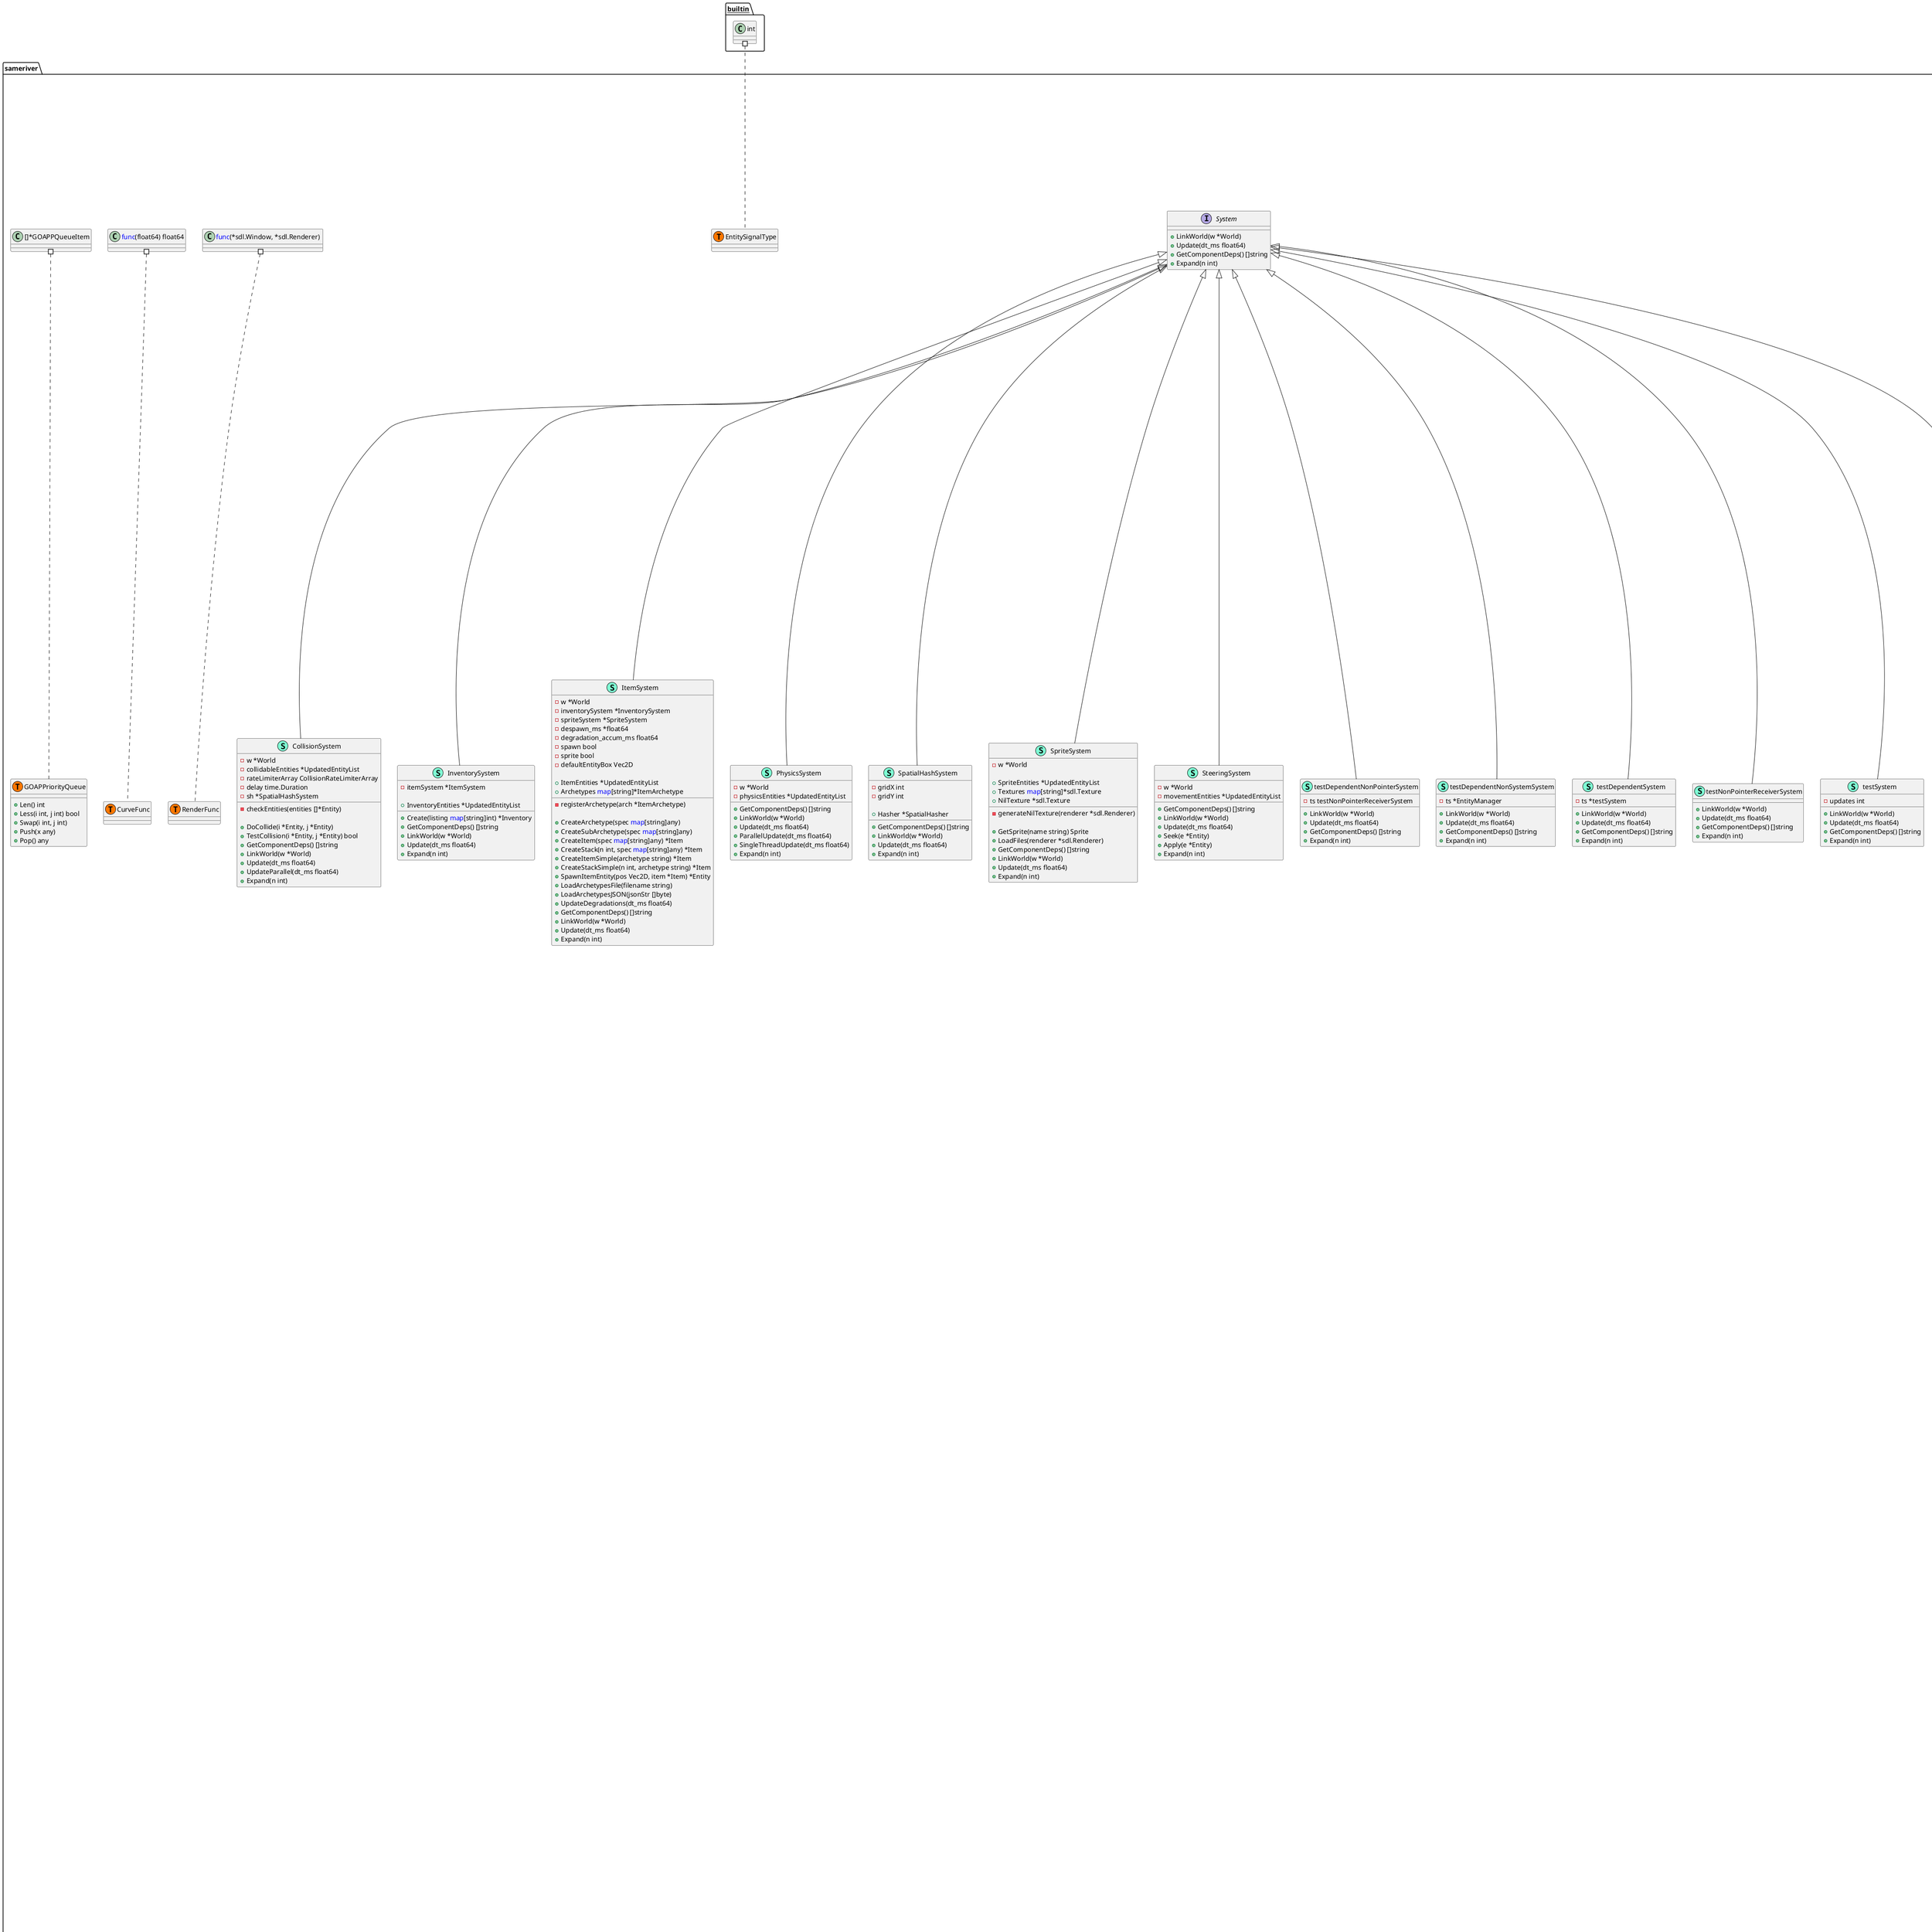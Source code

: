 @startuml
namespace sameriver {
    class AddRemoveLogicEvent << (S,Aquamarine) >> {
        - addRemove bool
        - runnerName string
        - l *LogicUnit

    }
    class AudioManager << (S,Aquamarine) >> {
        - audio <font color=blue>map</font>[string]

        + Init() 
        + Load(file string) 
        + Play(file string) 

    }
    class Blackboard << (S,Aquamarine) >> {
        + Name string
        + State <font color=blue>map</font>[string]<font color=blue>interface</font>{}
        + Events *EventBus

    }
    class CollisionData << (S,Aquamarine) >> {
        + This *Entity
        + Other *Entity

    }
    class CollisionRateLimiterArray << (S,Aquamarine) >> {
        - capacity int
        - delay time.Duration
        - backingArr []atomic.Uint32
        - arr [][]atomic.Uint32

        + GetRateLimiter(i int, j int) *atomic.Uint32
        + Do(i int, j int, f <font color=blue>func</font>() ) 
        + Reset(e *Entity) 
        + Expand(n int) 

    }
    class CollisionSystem << (S,Aquamarine) >> {
        - w *World
        - collidableEntities *UpdatedEntityList
        - rateLimiterArray CollisionRateLimiterArray
        - delay time.Duration
        - sh *SpatialHashSystem

        - checkEntities(entities []*Entity) 

        + DoCollide(i *Entity, j *Entity) 
        + TestCollision(i *Entity, j *Entity) bool
        + GetComponentDeps() []string
        + LinkWorld(w *World) 
        + Update(dt_ms float64) 
        + UpdateParallel(dt_ms float64) 
        + Expand(n int) 

    }
    class ComponentSet << (S,Aquamarine) >> {
        - names <font color=blue>map</font>[string]bool
        - vec2DMap <font color=blue>map</font>[string]Vec2D
        - boolMap <font color=blue>map</font>[string]bool
        - intMap <font color=blue>map</font>[string]int
        - float64Map <font color=blue>map</font>[string]float64
        - timeMap <font color=blue>map</font>[string]time.Time
        - timeAccumulatorMap <font color=blue>map</font>[string]TimeAccumulator
        - stringMap <font color=blue>map</font>[string]string
        - spriteMap <font color=blue>map</font>[string]Sprite
        - tagListMap <font color=blue>map</font>[string]TagList
        - intMapMap <font color=blue>map</font>[string]IntMap
        - floatMapMap <font color=blue>map</font>[string]FloatMap
        - genericMap <font color=blue>map</font>[string]any
        - customComponentsMap <font color=blue>map</font>[string]any
        - customComponentsImpl <font color=blue>map</font>[string]CustomContiguousComponent

    }
    class ComponentTable << (S,Aquamarine) >> {
        - capacity int
        - nextIx int
        - ixs <font color=blue>map</font>[string]int
        - ixsRev <font color=blue>map</font>[int]string
        - names <font color=blue>map</font>[string]bool
        - kinds <font color=blue>map</font>[string]string
        - vec2DMap <font color=blue>map</font>[string][]Vec2D
        - boolMap <font color=blue>map</font>[string][]bool
        - intMap <font color=blue>map</font>[string][]int
        - float64Map <font color=blue>map</font>[string][]float64
        - timeMap <font color=blue>map</font>[string][]time.Time
        - timeAccumulatorMap <font color=blue>map</font>[string][]TimeAccumulator
        - stringMap <font color=blue>map</font>[string][]string
        - spriteMap <font color=blue>map</font>[string][]Sprite
        - tagListMap <font color=blue>map</font>[string][]TagList
        - intMapMap <font color=blue>map</font>[string][]IntMap
        - floatMapMap <font color=blue>map</font>[string][]FloatMap
        - genericMap <font color=blue>map</font>[string][]<font color=blue>interface</font>{}
        - cccMap <font color=blue>map</font>[string]CustomContiguousComponent

        - expand(n int) 
        - nameAndIndex(name string) 
        - addComponent(kind string, name string) 
        - applyComponentSet(e *Entity, cs ComponentSet) 
        - bitArrayFromComponentSet(cs ComponentSet) bitarray.BitArray
        - guardInvalidComponentGet(e *Entity, name string) 

        + ComponentExists(name string) bool
        + AddCCC(custom CustomContiguousComponent) 
        + AssertValidComponentSet(cs ComponentSet) 
        + ApplyComponentSet(e *Entity, spec <font color=blue>map</font>[string]any) 
        + BitArrayFromNames(names []string) bitarray.BitArray
        + BitArrayFromComponentSet(spec <font color=blue>map</font>[string]any) bitarray.BitArray
        + BitArrayToString(b bitarray.BitArray) string

    }
    interface CustomContiguousComponent  {
        + Name() string
        + AllocateTable(n int) 
        + ExpandTable(n int) 
        + Get(e *Entity) <font color=blue>interface</font>{}
        + Set(e *Entity, x <font color=blue>interface</font>{}) 

    }
    class DespawnRequestData << (S,Aquamarine) >> {
        + Entity *Entity

    }
    class Entity << (S,Aquamarine) >> {
        - funcs *FuncSet
        - mind <font color=blue>map</font>[string]<font color=blue>interface</font>{}

        + ID int
        + World *World
        + Active bool
        + Despawned bool
        + ComponentBitArray bitarray.BitArray
        + Lists []*UpdatedEntityList
        + Logics <font color=blue>map</font>[string]*LogicUnit

        - makeLogicUnit(name string, F <font color=blue>func</font>(float64) ) *LogicUnit

        + GetVec2D(name string) *Vec2D
        + GetBool(name string) *bool
        + GetInt(name string) *int
        + GetFloat64(name string) *float64
        + GetTime(name string) *time.Time
        + GetTimeAccumulator(name string) *TimeAccumulator
        + GetString(name string) *string
        + GetSprite(name string) *Sprite
        + GetTagList(name string) *TagList
        + GetIntMap(name string) *IntMap
        + GetFloatMap(name string) *FloatMap
        + GetGeneric(name string) <font color=blue>interface</font>{}
        + SetGeneric(name string, val <font color=blue>interface</font>{}) 
        + GetVal(name string) <font color=blue>interface</font>{}
        + GetCustom(name string) <font color=blue>interface</font>{}
        + SetCustom(name string, x <font color=blue>interface</font>{}) 
        + LogicUnitName(name string) string
        + AddLogic(name string, F <font color=blue>func</font>(*Entity, float64) ) *LogicUnit
        + AddLogicWithSchedule(name string, F <font color=blue>func</font>(*Entity, float64) , period float64) *LogicUnit
        + RemoveLogic(name string) 
        + RemoveAllLogics() 
        + ActivateLogics() 
        + DeactivateLogics() 
        + AddFuncs(funcs <font color=blue>map</font>[string]) 
        + AddFunc(name string, f <font color=blue>func</font>(*Entity, any) any) 
        + RemoveFunc(name string) 
        + HasFunc(name string) bool
        + GetMind(name string) <font color=blue>interface</font>{}
        + SetMind(name string, val <font color=blue>interface</font>{}) 
        + String() string

    }
    class EntityFilter << (S,Aquamarine) >> {
        + Name string
        + Predicate <font color=blue>func</font>(*Entity) bool

        + Test(e *Entity) bool

    }
    class EntityIDAllocator << (S,Aquamarine) >> {
        - availableIDs []int
        - currentEntities <font color=blue>map</font>[*Entity]bool
        - active int
        - capacity int

        + IdGen *IDGenerator

        - expand(n int) 
        - allocateID() *Entity
        - deallocate(e *Entity) 

    }
    class EntityManager << (S,Aquamarine) >> {
        - w *World
        - components *ComponentTable
        - entityIDAllocator *EntityIDAllocator
        - lists <font color=blue>map</font>[string]*UpdatedEntityList
        - entitiesWithTag <font color=blue>map</font>[string]*UpdatedEntityList
        - uniqueEntities <font color=blue>map</font>[string]*Entity
        - activeEntities <font color=blue>map</font>[*Entity]bool
        - spawnSubscription *EventChannel
        - despawnSubscription *EventChannel

        - setActiveState(e *Entity, state bool) 
        - createEntitiesWithTagListIfNeeded(tag string) 
        - processDespawnChannel() 
        - getUpdatedEntityList(q EntityFilter, sorted bool) *UpdatedEntityList
        - notifyActiveState(e *Entity, active bool) 
        - checkActiveEntity(e *Entity) 
        - processSpawnChannel() 
        - doSpawn(active bool, uniqueTag string, tags []string, components ComponentSet, logics <font color=blue>map</font>[string], funcs <font color=blue>map</font>[string], mind <font color=blue>map</font>[string]any) *Entity

        + Components() *ComponentTable
        + Update(allowance_ms float64) float64
        + Activate(e *Entity) 
        + Deactivate(e *Entity) 
        + UniqueTaggedEntity(tag string) (*Entity, error)
        + UpdatedEntitiesWithTag(tag string) *UpdatedEntityList
        + EntityHasComponent(e *Entity, name string) bool
        + EntityHasTag(e *Entity, tag string) bool
        + TagEntity(e *Entity, tags ...string) 
        + TagEntities(entities []*Entity, tag string) 
        + UntagEntity(e *Entity, tag string) 
        + UntagEntities(entities []*Entity, tag string) 
        + MaxEntities() int
        + NumEntities() (int, int)
        + GetActiveEntitiesSet() <font color=blue>map</font>[*Entity]bool
        + GetCurrentEntitiesSet() <font color=blue>map</font>[*Entity]bool
        + GetCurrentEntitiesSetCopy() <font color=blue>map</font>[*Entity]bool
        + String() string
        + DumpEntities() string
        + DespawnAll() 
        + Despawn(e *Entity) 
        + QueueDespawn(e *Entity) 
        + GetUpdatedEntityList(q EntityFilter) *UpdatedEntityList
        + GetSortedUpdatedEntityList(q EntityFilter) *UpdatedEntityList
        + GetUpdatedEntityListByName(name string) *UpdatedEntityList
        + GetUpdatedEntityListByComponentNames(names []string) *UpdatedEntityList
        + Spawn(spec <font color=blue>map</font>[string]any) *Entity
        + QueueSpawn(spec <font color=blue>map</font>[string]any) 
        + ExpandEntityTables() 

    }
    interface EntityManagerInterface  {
        + Update(allowance_ms float64) float64
        + MaxEntities() int
        + Components() *ComponentTable
        + Spawn(spec <font color=blue>map</font>[string]any) *Entity
        + QueueSpawn(spec <font color=blue>map</font>[string]any) 
        + Despawn(e *Entity) 
        + QueueDespawn(e *Entity) 
        + DespawnAll() 
        + Activate(e *Entity) 
        + Deactivate(e *Entity) 
        + TagEntity(e *Entity, tags ...string) 
        + TagEntities(entities []*Entity, tag string) 
        + UntagEntity(e *Entity, tag string) 
        + UntagEntities(entities []*Entity, tag string) 
        + NumEntities() (int, int)
        + GetActiveEntitiesSet() <font color=blue>map</font>[*Entity]bool
        + GetCurrentEntitiesSet() <font color=blue>map</font>[*Entity]bool
        + GetCurrentEntitiesSetCopy() <font color=blue>map</font>[*Entity]bool
        + UniqueTaggedEntity(tag string) (*Entity, error)
        + UpdatedEntitiesWithTag(tag string) *UpdatedEntityList
        + EntityHasComponent(e *Entity, name string) bool
        + EntityHasTag(e *Entity, tag string) bool
        + GetUpdatedEntityList(q EntityFilter) *UpdatedEntityList
        + GetSortedUpdatedEntityList(q EntityFilter) *UpdatedEntityList
        + GetUpdatedEntityListByName(name string) *UpdatedEntityList
        + GetUpdatedEntityListByComponentNames(names []string) *UpdatedEntityList
        + String() string
        + DumpEntities() string

    }
    class EntitySignal << (S,Aquamarine) >> {
        + SignalType EntitySignalType
        + Entity *Entity

    }
    class Event << (S,Aquamarine) >> {
        + Type string
        + Data <font color=blue>interface</font>{}

    }
    class EventBus << (S,Aquamarine) >> {
        - subscriberList SubscriberList
        - nHanging atomic.Int32

        - notifySubscribers(e Event) 

        + Publish(t string, data <font color=blue>interface</font>{}) 
        + Subscribe(q *EventFilter) *EventChannel
        + Unsubscribe(c *EventChannel) 

    }
    class EventChannel << (S,Aquamarine) >> {
        - active *atomic.Uint32
        - filter *EventFilter

        + C <font color=blue>chan</font> Event

        + Activate() 
        + Deactivate() 
        + IsActive() bool
        + DrainChannel() 

    }
    class EventFilter << (S,Aquamarine) >> {
        - eventType string
        - predicate <font color=blue>func</font>(Event) bool

        + Test(e Event) bool

    }
    class FixedScreenMessage << (S,Aquamarine) >> {
        + Msg string
        + Lines int
        + Age int

    }
    class FloatMap << (S,Aquamarine) >> {
        - m <font color=blue>map</font>[string]float64

        + CopyOf() FloatMap

    }
    class FloatingScreenMessage << (S,Aquamarine) >> {
        + Msg string
        + Position []int
        + Duration int
        + Age int

    }
    class FuncSet << (S,Aquamarine) >> {
        - funcs <font color=blue>map</font>[string]

        + Add(name string, f <font color=blue>func</font>(any) any) 
        + Remove(name string) 
        + Has(name string) bool

    }
    class GOAPAction << (S,Aquamarine) >> {
        - parent *GOAPAction
        - insertionIx int
        - regionIx int
        - spec <font color=blue>map</font>[string]any
        - cost IntOrFunc
        - pres *GOAPTemporalGoal
        - preModalChecks <font color=blue>map</font>[string]<font color=blue>func</font>(*GOAPWorldState) int
        - effModalSetters <font color=blue>map</font>[string]<font color=blue>func</font>(*GOAPWorldState, string, int) 
        - effs <font color=blue>map</font>[string]*GOAPEff
        - ops <font color=blue>map</font>[string]string

        + Name string
        + Count int

        + DisplayName() string
        + CopyOf() *GOAPAction
        + Parametrized(n int) *GOAPAction
        + ChildOf(p *GOAPAction) *GOAPAction

    }
    class GOAPActionSet << (S,Aquamarine) >> {
        - set <font color=blue>map</font>[string]*GOAPAction

        + Add(actions ...*GOAPAction) 

    }
    class GOAPEff << (S,Aquamarine) >> {
        - val int
        - op string
        - f <font color=blue>func</font>(int, int) int

    }
    class GOAPEvaluator << (S,Aquamarine) >> {
        - modalVals <font color=blue>map</font>[string]GOAPModalVal
        - actions *GOAPActionSet
        - varActions <font color=blue>map</font>[string]

        - checkModalInto(varName string, ws *GOAPWorldState) 
        - actionAffectsVar(action *GOAPAction, varName string) 
        - applyActionBasic(action *GOAPAction, ws *GOAPWorldState, makeCopy bool) *GOAPWorldState
        - applyActionModal(action *GOAPAction, ws *GOAPWorldState) *GOAPWorldState
        - computeRemainingsOfPath(path *GOAPPath, start *GOAPWorldState, main *GOAPTemporalGoal) 
        - presFulfilled(a *GOAPAction, ws *GOAPWorldState) bool
        - validateForward(path *GOAPPath, start *GOAPWorldState, main *GOAPTemporalGoal) bool
        - actionHelpsToInsert(start *GOAPWorldState, path *GOAPPath, insertionIx int, goalToHelp *GOAPGoalRemaining, action *GOAPAction) (int, bool)

        + AddModalVals(vals ...GOAPModalVal) 
        + AddActions(actions ...*GOAPAction) 

    }
    class GOAPGoal << (S,Aquamarine) >> {
        - spec <font color=blue>map</font>[string]int
        - vars <font color=blue>map</font>[string]*NumericInterval

        - remaining(ws *GOAPWorldState) *GOAPGoalRemaining

        + Parametrized(n int) *GOAPGoal

    }
    class GOAPGoalRemaining << (S,Aquamarine) >> {
        - goal *GOAPGoal
        - goalLeft <font color=blue>map</font>[string]*NumericInterval
        - diffs <font color=blue>map</font>[string]float64
        - nUnfulfilled int

    }
    class GOAPGoalRemainingSurface << (S,Aquamarine) >> {
        - surface [][]*GOAPGoalRemaining

        - nUnfulfilledAtIx(i int) int

        + NUnfulfilled() int

    }
    class GOAPModalVal << (S,Aquamarine) >> {
        - name string
        - check <font color=blue>func</font>(*GOAPWorldState) int
        - effModalSet <font color=blue>func</font>(*GOAPWorldState, string, int) 

    }
    class GOAPPQueueItem << (S,Aquamarine) >> {
        - path *GOAPPath
        - index int

    }
    class GOAPPath << (S,Aquamarine) >> {
        - path []*GOAPAction
        - cost int
        - statesAlong []*GOAPWorldState
        - remainings *GOAPGoalRemainingSurface
        - regionOffsets [][]int

        - costOfAdd(a *GOAPAction) int
        - inserted(a *GOAPAction, insertionIx int, regionIx int) *GOAPPath

        + String() string

    }
    class GOAPPlanner << (S,Aquamarine) >> {
        - e *Entity
        - eval *GOAPEvaluator

        - traverseFulfillers(pq *GOAPPriorityQueue, start *GOAPWorldState, here *GOAPPQueueItem, goal *GOAPTemporalGoal, pathsSeen <font color=blue>map</font>[string]bool) 

        + Plan(start *GOAPWorldState, goalSpec any, maxIter int) (*GOAPPath, bool)

    }
    class GOAPPriorityQueue << (S,Aquamarine) >> {
        + Len() int
        + Less(i int, j int) bool
        + Swap(i int, j int) 
        + Push(x any) 
        + Pop() any

    }
    class GOAPTemporalGoal << (S,Aquamarine) >> {
        - temporalGoals []*GOAPGoal

        + Parametrized(n int) *GOAPTemporalGoal

    }
    class GOAPWorldState << (S,Aquamarine) >> {
        - vals <font color=blue>map</font>[string]int
        - modal <font color=blue>map</font>[string]<font color=blue>interface</font>{}

        - ecKey(e *Entity, name string) string

        + CopyOf() *GOAPWorldState
        + GetModal(e *Entity, name string) <font color=blue>interface</font>{}
        + SetModal(e *Entity, name string, val <font color=blue>interface</font>{}) 

    }
    class Game << (S,Aquamarine) >> {
        - running bool
        - loadingScene Scene
        - currentScene Scene
        - endScene <font color=blue>chan</font> bool

        + Window *sdl.Window
        + Renderer *sdl.Renderer
        + WindowSpec WindowSpec
        + Screen GameScreen

        - run() 
        - blankScreen() 
        - handleKeyboard(scene Scene) 

        + SetLoadingScene(scene Scene) 
        + RunScene(scene Scene, endScene <font color=blue>chan</font> bool) Scene
        + GoEndGame() 
        + Destroy() 

    }
    class GameInitSpec << (S,Aquamarine) >> {
        + WindowSpec WindowSpec
        + LoadingScene Scene
        + FirstScene Scene

    }
    class GameScreen << (S,Aquamarine) >> {
        + W int
        + H int

        + ScreenSpaceY(y int) int
        + ScreenSpaceRect(pos *Vec2D, box *Vec2D) *sdl.Rect
        + DrawRect(r *sdl.Renderer, pos *Vec2D, box *Vec2D) 
        + FillRect(r *sdl.Renderer, pos *Vec2D, box *Vec2D) 

    }
    class IDGenerator << (S,Aquamarine) >> {
        - universe <font color=blue>map</font>[int]bool
        - freed <font color=blue>map</font>[int]bool
        - x atomic.Uint32

        + Next() int
        + Free(ID int) 

    }
    class IntMap << (S,Aquamarine) >> {
        - m <font color=blue>map</font>[string]int

        + CopyOf() IntMap

    }
    interface IntOrFunc  {
    }
    class Inventory << (S,Aquamarine) >> {
        + Stacks []*Item

        - setCount(n int, filtered []*Item) 

        + CopyOf() *Inventory
        + ItemsForDisplay() []*Item
        + StacksForDisplay() []*Item
        + Delete(stack *Item) 
        + DebitWithPreference(stack *Item, leastOrMostDegraded int) *Item
        + Debit(stack *Item) *Item
        + DebitNWithPreference(n int, stack *Item, leastOrMostDegraded int) *Item
        + DebitN(n int, stack *Item) *Item
        + DebitAll(stack *Item) *Item
        + DebitByFilter(predicate <font color=blue>func</font>(*Item) bool) []*Item
        + DebitNByFilter(n int, predicate <font color=blue>func</font>(*Item) bool) []*Item
        + DebitAllFilter(predicate <font color=blue>func</font>(*Item) bool) []*Item
        + DebitTags(tags ...string) *Item
        + DebitNTags(n int, tags ...string) []*Item
        + DebitAllTags(tags ...string) []*Item
        + Credit(stack *Item) 
        + GetNByName(inv *Inventory, n int, name string) 
        + GetNByFilter(inv *Inventory, n int, predicate <font color=blue>func</font>(*Item) bool) 
        + GetAllByName(inv *Inventory, name string) 
        + GetAllByFilter(inv *Inventory, predicate <font color=blue>func</font>(*Item) bool) 
        + GetAll(inv *Inventory) 
        + SetCountName(n int, archetype string) 
        + SetCountTags(n int, tags ...string) 
        + CountName(name string) int
        + Count(predicate <font color=blue>func</font>(*Item) bool) int
        + CountTags(tags ...string) int
        + Filter(predicate <font color=blue>func</font>(*Item) bool) []*Item
        + FilterTags(tags ...string) []*Item
        + ContainsName(name string) bool
        + Contains(predicate <font color=blue>func</font>(*Item) bool) bool
        + FilterName(name string) []*Item
        + String() string

    }
    class InventorySystem << (S,Aquamarine) >> {
        - itemSystem *ItemSystem

        + InventoryEntities *UpdatedEntityList

        + Create(listing <font color=blue>map</font>[string]int) *Inventory
        + GetComponentDeps() []string
        + LinkWorld(w *World) 
        + Update(dt_ms float64) 
        + Expand(n int) 

    }
    class Item << (S,Aquamarine) >> {
        - sys *ItemSystem
        - inv *Inventory
        - degradationRate float64
        - propertiesForDisplayDirty bool
        - propertiesForDisplay []string

        + Archetype string
        + DisplayStr string
        + Properties <font color=blue>map</font>[string]float64
        + Tags TagList
        + Count int
        + Degradations []float64

        - propertiesAndTagsMatch(other *Item) bool
        - reevaluateDisplayStr() 

        + CopyOf() *Item
        + GetArchetype() *ItemArchetype
        + SetProperty(k string, v float64) 
        + GetProperty(k string) float64
        + DebitStack(n int, leastOrMostDegraded int) *Item
        + CreditStack(stack *Item) 
        + SetCount(n int) 
        + PropertiesForDisplay() []string
        + HasProperty(k string) bool
        + DisplayName() string
        + TagsForDisplay() []string
        + String() string

    }
    class ItemArchetype << (S,Aquamarine) >> {
        + Name string
        + DisplayName string
        + FlavourText string
        + Properties <font color=blue>map</font>[string]float64
        + Tags TagList
        + Entity <font color=blue>map</font>[string]any

        + String() string

    }
    class ItemSystem << (S,Aquamarine) >> {
        - w *World
        - inventorySystem *InventorySystem
        - spriteSystem *SpriteSystem
        - despawn_ms *float64
        - degradation_accum_ms float64
        - spawn bool
        - sprite bool
        - defaultEntityBox Vec2D

        + ItemEntities *UpdatedEntityList
        + Archetypes <font color=blue>map</font>[string]*ItemArchetype

        - registerArchetype(arch *ItemArchetype) 

        + CreateArchetype(spec <font color=blue>map</font>[string]any) 
        + CreateSubArchetype(spec <font color=blue>map</font>[string]any) 
        + CreateItem(spec <font color=blue>map</font>[string]any) *Item
        + CreateStack(n int, spec <font color=blue>map</font>[string]any) *Item
        + CreateItemSimple(archetype string) *Item
        + CreateStackSimple(n int, archetype string) *Item
        + SpawnItemEntity(pos Vec2D, item *Item) *Entity
        + LoadArchetypesFile(filename string) 
        + LoadArchetypesJSON(jsonStr []byte) 
        + UpdateDegradations(dt_ms float64) 
        + GetComponentDeps() []string
        + LinkWorld(w *World) 
        + Update(dt_ms float64) 
        + Expand(n int) 

    }
    class LayeredRenderer << (S,Aquamarine) >> {
        - layers []*RenderLayer
        - names <font color=blue>map</font>[string]*RenderLayer

        + AddLayer(l *RenderLayer) 
        + RemoveLayer(l *RenderLayer) 
        + RemoveLayerByName(name string) 
        + GetLayerByName(name string) *RenderLayer
        + Render(w *sdl.Window, r *sdl.Renderer) float64
        + NumLayers() int

    }
    class LogicUnit << (S,Aquamarine) >> {
        - name string
        - f <font color=blue>func</font>(float64) 
        - active bool
        - worldID int
        - runSchedule *TimeAccumulator
        - hotness int

        + Activate() 
        + Deactivate() 

    }
    class NumericInterval << (S,Aquamarine) >> {
        + A float64

        + Diff(x float64) float64

    }
    class PhysicsSystem << (S,Aquamarine) >> {
        - w *World
        - physicsEntities *UpdatedEntityList

        + GetComponentDeps() []string
        + LinkWorld(w *World) 
        + Update(dt_ms float64) 
        + ParallelUpdate(dt_ms float64) 
        + SingleThreadUpdate(dt_ms float64) 
        + Expand(n int) 

    }
    class Pool << (S,Aquamarine) >> {
        - maker <font color=blue>func</font>() any
        - clearer <font color=blue>func</font>(any) 
        - pool []any
        - capacity int
        - checkOutIxs <font color=blue>map</font>[any]int
        - avail []int
        - dirty <font color=blue>map</font>[int]bool

        + Clear() 
        + Expand(n int) 
        + Checkout() any
        + Return(x any) 
        + Avail() int

    }
    interface Pooled  {
        + New() any
        + Clear( any) 

    }
    class RateLimiter << (S,Aquamarine) >> {
        - limited atomic.Uint32
        - delay time.Duration

        + Do(f <font color=blue>func</font>() ) 
        + Reset() 
        + Limited() bool

    }
    class RenderLayer << (S,Aquamarine) >> {
        - name string
        - z int
        - renderFunc RenderFunc
        - active bool

        + Activate() 
        + Deactivate() 
        + IsActive() bool
        + Name() string
        + Render(w *sdl.Window, r *sdl.Renderer) 

    }
    class RuntimeLimitSharer << (S,Aquamarine) >> {
        - runIX int
        - runners []*RuntimeLimiter
        - runnerMap <font color=blue>map</font>[string]*RuntimeLimiter
        - runnerNames <font color=blue>map</font>[*RuntimeLimiter]string
        - addRemoveChannel <font color=blue>chan</font> AddRemoveLogicEvent
        - innerLoopOverhead_ms float64

        - addLogicImmediately(runnerName string, l *LogicUnit) 
        - removeLogicImmediately(runnerName string, l *LogicUnit) 
        - updateOverhead(worstThisTime float64) 

        + RegisterRunner(name string) *RuntimeLimiter
        + ProcessAddRemoveLogics() 
        + AddLogic(runnerName string, l *LogicUnit) 
        + RemoveLogic(runnerName string, l *LogicUnit) 
        + ActivateAll(runnerName string) 
        + DeactivateAll(runnerName string) 
        + SetSchedule(runnerName string, logicWorldID int, period_ms float64) 
        + Share(allowance_ms float64) (float64, int)
        + DumpStats() <font color=blue>map</font>[string]

    }
    class RuntimeLimiter << (S,Aquamarine) >> {
        - startIx int
        - runIx int
        - finished bool
        - oppIx int
        - logicUnits []*LogicUnit
        - ascendingHotness []*LogicUnit
        - runtimeEstimates <font color=blue>map</font>[*LogicUnit]float64
        - lastRun <font color=blue>map</font>[*LogicUnit]time.Time
        - lastEnd <font color=blue>map</font>[*LogicUnit]time.Time
        - indexes <font color=blue>map</font>[int]int
        - totalRuntime_ms *float64
        - overrun bool
        - ranRobin int
        - ranOpp int
        - starvation float64
        - loopOverhead_ms float64

        - tick(logic *LogicUnit) bool
        - updateOverhead(worstThisTime float64) 
        - normalizeHotness(hot int) 
        - updateEstimate(logic *LogicUnit, elapsed_ms float64) 
        - insertAscendingHotness(logic *LogicUnit) 

        + Run(allowance_ms float64, bonsuTime bool) float64
        + Add(logic *LogicUnit) 
        + Remove(l *LogicUnit) bool
        + ActivateAll() 
        + DeactivateAll() 
        + Finished() bool
        + DumpStats() (<font color=blue>map</font>[string]float64, float64)

    }
    interface Scene  {
        + Name() string
        + Init(game *Game, config <font color=blue>map</font>[string]string) 
        + Update(dt_ms float64, allowance_ms float64) 
        + Draw(window *sdl.Window, renderer *sdl.Renderer) 
        + HandleKeyboardState(keyboard_state []uint8) 
        + HandleKeyboardEvent(keyboard_event *sdl.KeyboardEvent) 
        + IsDone() bool
        + NextScene() Scene
        + End() 
        + IsTransient() bool
        + Destroy() 

    }
    class SceneMap << (S,Aquamarine) >> {
        + Map <font color=blue>map</font>[int]Scene

    }
    interface ScreenMessage  {
        + Position() []int
        + Text() string
        + Update(dt_ms int) 
        + IsActive() bool

    }
    class ScreenMessageManager << (S,Aquamarine) >> {
        - messages <font color=blue>map</font>[int]ScreenMessage

        + Init() 
        + Update(dt_ms int) 

    }
    class SpatialHashSystem << (S,Aquamarine) >> {
        - gridX int
        - gridY int

        + Hasher *SpatialHasher

        + GetComponentDeps() []string
        + LinkWorld(w *World) 
        + Update(dt_ms float64) 
        + Expand(n int) 

    }
    class SpatialHasher << (S,Aquamarine) >> {
        - tableMutexes [][]sync.Mutex
        - capacity int

        + SpatialEntities *UpdatedEntityList
        + GridX int
        + GridY int
        + CellSizeX float64
        + CellSizeY float64
        + Table [][][]*Entity

        - allocTable() 
        - allocTableMutexes() 
        - parallelUpdateC() 
        - singleThreadUpdate() 
        - clearTable() 
        - scanAndInsertEntitiesparallelC() 
        - scanAndInsertEntitiesSingleThread() 

        + Entities(x int, y int) []*Entity
        + Update() 
        + CellRangeOfRect(pos Vec2D, box Vec2D) (int, int, int, int)
        + TableCopy() [][][]*Entity
        + GetCellPosAndBox(x int, y int) (Vec2D, Vec2D)
        + CellsWithinDistance(pos Vec2D, box Vec2D, d float64) [][]int
        + CellsWithinDistanceApprox(pos Vec2D, box Vec2D, d float64) [][]int
        + EntitiesWithinDistanceApprox(pos Vec2D, box Vec2D, d float64) []*Entity
        + EntitiesWithinDistanceApproxFilter(pos Vec2D, box Vec2D, d float64, predicate <font color=blue>func</font>(*Entity) bool) []*Entity
        + EntitiesWithinDistance(pos Vec2D, box Vec2D, d float64) []*Entity
        + EntitiesWithinDistanceFilter(pos Vec2D, box Vec2D, d float64, predicate <font color=blue>func</font>(*Entity) bool) []*Entity
        + String() string
        + Expand(n int) 

    }
    class Sprite << (S,Aquamarine) >> {
        + Texture *sdl.Texture
        + Frame uint8
        + Visible bool
        + Flip sdl.RendererFlip

    }
    class SpriteSystem << (S,Aquamarine) >> {
        - w *World

        + SpriteEntities *UpdatedEntityList
        + Textures <font color=blue>map</font>[string]*sdl.Texture
        + NilTexture *sdl.Texture

        - generateNilTexture(renderer *sdl.Renderer) 

        + GetSprite(name string) Sprite
        + LoadFiles(renderer *sdl.Renderer) 
        + GetComponentDeps() []string
        + LinkWorld(w *World) 
        + Update(dt_ms float64) 
        + Expand(n int) 

    }
    class SteeringSystem << (S,Aquamarine) >> {
        - w *World
        - movementEntities *UpdatedEntityList

        + GetComponentDeps() []string
        + LinkWorld(w *World) 
        + Update(dt_ms float64) 
        + Seek(e *Entity) 
        + Apply(e *Entity) 
        + Expand(n int) 

    }
    class SubscriberList << (S,Aquamarine) >> {
        - channels <font color=blue>map</font>[string][]*EventChannel

    }
    interface System  {
        + LinkWorld(w *World) 
        + Update(dt_ms float64) 
        + GetComponentDeps() []string
        + Expand(n int) 

    }
    class TagList << (S,Aquamarine) >> {
        - tags <font color=blue>map</font>[string]bool
        - dirty bool
        - slice []string

        + Length() int
        + Has(tags ...string) bool
        + Add(tags ...string) 
        + MergeIn(l2 TagList) 
        + Remove(tag string) 
        + CopyOf() TagList
        + AsSlice() []string
        + MarshalJSON() ([]byte, error)

    }
    class TimeAccumulator << (S,Aquamarine) >> {
        - accum_ms float64
        - period_ms float64

        + Tick(dt_ms float64) bool
        + Completion() float64

    }
    class UpdatedEntityList << (S,Aquamarine) >> {
        - entities []*Entity
        - sorted bool
        - callbacks []<font color=blue>func</font>(EntitySignal) 

        + Filter *EntityFilter

        - add(e *Entity) 
        - remove(e *Entity) 

        + Signal(signal EntitySignal) 
        + AddCallback(callback <font color=blue>func</font>(EntitySignal) ) 
        + Length() int
        + GetEntities() []*Entity
        + FirstEntity() (*Entity, error)
        + RandomEntity() (*Entity, error)
        + String() string

    }
    class Vec2D << (S,Aquamarine) >> {
        + X float64
        + Y float64

        + Inc(v2 Vec2D) 
        + Add(v2 Vec2D) Vec2D
        + Sub(v2 Vec2D) Vec2D
        + Distance(v2 Vec2D) (float64, float64, float64)
        + ScalarCross(v2 Vec2D) float64
        + Dot(v2 Vec2D) float64
        + Magnitude() float64
        + Project(v2 Vec2D) float64
        + PerpendicularUnit() Vec2D
        + Scale(r float64) Vec2D
        + Unit() Vec2D
        + Truncate(val float64) Vec2D
        + XComponent() Vec2D
        + YComponent() Vec2D
        + AngleBetween(v2 Vec2D) float64
        + ShiftedCenterToBottomLeft(box Vec2D) Vec2D
        + ShiftedBottomLeftToCenter(box Vec2D) Vec2D
        + ShiftCenterToBottomLeft(box Vec2D) 
        + ShiftBottomLeftToCenter(box Vec2D) 

    }
    class WindowSpec << (S,Aquamarine) >> {
        + Title string
        + Width int
        + Height int
        + Fullscreen bool

    }
    class World << (S,Aquamarine) >> {
        - em *EntityManager
        - systems <font color=blue>map</font>[string]System
        - systemsIDs <font color=blue>map</font>[System]int
        - worldLogics <font color=blue>map</font>[string]*LogicUnit
        - funcs *FuncSet
        - blackboards <font color=blue>map</font>[string]*Blackboard
        - totalRuntimeAvg_ms *float64

        + Seed int
        + Width float64
        + Height float64
        + IdGen *IDGenerator
        + Events *EventBus
        + RuntimeSharer *RuntimeLimitSharer
        + SpatialHasher *SpatialHasher

        - addSystem(s System) 
        - assertSystemTypeValid(t reflect.Type) 
        - linkSystemDependencies(s System) 
        - addEntityLogic(e *Entity, l *LogicUnit) *LogicUnit
        - removeEntityLogic(e *Entity, l *LogicUnit) 

        + Update(allowance_ms float64) float64
        + RegisterComponents(specs ...string) 
        + RegisterCCCs(customs []CustomContiguousComponent) 
        + RegisterSystems(systems ...System) 
        + SetSystemSchedule(systemName string, period_ms float64) 
        + AddWorldLogic(Name string, F <font color=blue>func</font>(float64) ) *LogicUnit
        + AddWorldLogicWithSchedule(Name string, F <font color=blue>func</font>(float64) , period_ms float64) *LogicUnit
        + RemoveWorldLogic(Name string) 
        + ActivateAllWorldLogics() 
        + DeactivateAllWorldLogics() 
        + ActivateWorldLogic(name string) 
        + DeactivateWorldLogic(name string) 
        + RemoveAllEntityLogics(e *Entity) 
        + ActivateAllEntityLogics() 
        + DeactivateAllEntityLogics() 
        + ActivateEntityLogics(e *Entity) 
        + DeactivateEntityLogics(e *Entity) 
        + AddFuncs(funcs <font color=blue>map</font>[string]) 
        + AddFunc(name string, f <font color=blue>func</font>(<font color=blue>interface</font>{}) <font color=blue>interface</font>{}) 
        + RemoveFunc(name string) 
        + GetFunc(name string) <font color=blue>func</font>(<font color=blue>interface</font>{}) <font color=blue>interface</font>{}
        + HasFunc(name string) bool
        + Blackboard(name string) *Blackboard
        + String() string
        + DumpStats() <font color=blue>map</font>[string]
        + DumpStatsString() string
        + MaxEntities() int
        + Components() *ComponentTable
        + Spawn(spec <font color=blue>map</font>[string]any) *Entity
        + QueueSpawn(spec <font color=blue>map</font>[string]any) 
        + QueueDespawn(e *Entity) 
        + Despawn(e *Entity) 
        + DespawnAll() 
        + Activate(e *Entity) 
        + Deactivate(e *Entity) 
        + GetUpdatedEntityList(q EntityFilter) *UpdatedEntityList
        + GetSortedUpdatedEntityList(q EntityFilter) *UpdatedEntityList
        + GetUpdatedEntityListByName(name string) *UpdatedEntityList
        + GetUpdatedEntityListByComponentNames(names []string) *UpdatedEntityList
        + UniqueTaggedEntity(tag string) (*Entity, error)
        + UpdatedEntitiesWithTag(tag string) *UpdatedEntityList
        + EntityHasComponent(e *Entity, name string) bool
        + EntityHasTag(e *Entity, tag string) bool
        + TagEntity(e *Entity, tags ...string) 
        + TagEntities(entities []*Entity, tag string) 
        + UntagEntity(e *Entity, tag string) 
        + UntagEntities(entities []*Entity, tag string) 
        + NumEntities() (int, int)
        + GetActiveEntitiesSet() <font color=blue>map</font>[*Entity]bool
        + GetCurrentEntitiesSet() <font color=blue>map</font>[*Entity]bool
        + GetCurrentEntitiesSetCopy() <font color=blue>map</font>[*Entity]bool
        + DumpEntities() string
        + PredicateAllEntities(p <font color=blue>func</font>(*Entity) bool) []*Entity
        + PredicateEntities(entities []*Entity, p <font color=blue>func</font>(*Entity) bool) []*Entity
        + EntitiesWithTags(tags ...string) []*Entity
        + ActiveEntitiesWithTags(tags ...string) []*Entity
        + EntitiesWithinDistance(pos Vec2D, box Vec2D, d float64) []*Entity
        + EntitiesWithinDistanceFilter(pos Vec2D, box Vec2D, d float64, filter <font color=blue>func</font>(*Entity) bool) []*Entity
        + EntitiesWithinDistanceApprox(pos Vec2D, box Vec2D, d float64) []*Entity
        + EntitiesWithinDistanceApproxFilter(pos Vec2D, box Vec2D, d float64, filter <font color=blue>func</font>(*Entity) bool) []*Entity
        + CellsWithinDistance(pos Vec2D, box Vec2D, d float64) [][]int
        + CellsWithinDistanceApprox(pos Vec2D, box Vec2D, d float64) [][]int

    }
    class WorldSpec << (S,Aquamarine) >> {
        + Width int
        + Height int
        + DistanceHasherGridX int
        + DistanceHasherGridY int

    }
    class curves << (S,Aquamarine) >> {
        + Bell(spread float64) CurveFunc
        + Sigmoid(x float64) float64
        + Quadratic(x float64) float64
        + Linear(x float64) float64
        + Greater(b float64) CurveFunc
        + Less(b float64) CurveFunc
        + Interval(a float64, b float64) CurveFunc
        + Clamped(x float64) float64

    }
    class sameriver.CurveFunc << (T, #FF7700) >>  {
    }
    class sameriver.EntitySignalType << (T, #FF7700) >>  {
    }
    class sameriver.GOAPPriorityQueue << (T, #FF7700) >>  {
    }
    class sameriver.RenderFunc << (T, #FF7700) >>  {
    }
    class testDependentNonPointerSystem << (S,Aquamarine) >> {
        - ts testNonPointerReceiverSystem

        + LinkWorld(w *World) 
        + Update(dt_ms float64) 
        + GetComponentDeps() []string
        + Expand(n int) 

    }
    class testDependentNonSystemSystem << (S,Aquamarine) >> {
        - ts *EntityManager

        + LinkWorld(w *World) 
        + Update(dt_ms float64) 
        + GetComponentDeps() []string
        + Expand(n int) 

    }
    class testDependentSystem << (S,Aquamarine) >> {
        - ts *testSystem

        + LinkWorld(w *World) 
        + Update(dt_ms float64) 
        + GetComponentDeps() []string
        + Expand(n int) 

    }
    class testNonPointerReceiverSystem << (S,Aquamarine) >> {
        + LinkWorld(w *World) 
        + Update(dt_ms float64) 
        + GetComponentDeps() []string
        + Expand(n int) 

    }
    class testSystem << (S,Aquamarine) >> {
        - updates int

        + LinkWorld(w *World) 
        + Update(dt_ms float64) 
        + GetComponentDeps() []string
        + Expand(n int) 

    }
    class testSystemThatIsMisnamed << (S,Aquamarine) >> {
        + LinkWorld(w *World) 
        + Update(dt_ms float64) 
        + GetComponentDeps() []string
        + Expand(n int) 

    }
    class testingGameScene << (S,Aquamarine) >> {
        - accum_ms float64
        - initRan bool
        - updateRan bool
        - drawRan bool
        - handleKeyboardStateRan bool
        - handleKeyboardEventRan bool
        - nextSceneRan bool

        + Name() string
        + Init(game *Game, config <font color=blue>map</font>[string]string) 
        + Update(dt_ms float64, allowance_ms float64) 
        + Draw(window *sdl.Window, renderer *sdl.Renderer) 
        + HandleKeyboardState(keyboard_state []uint8) 
        + HandleKeyboardEvent(keyboard_event *sdl.KeyboardEvent) 
        + IsDone() bool
        + NextScene() Scene
        + End() 
        + IsTransient() bool
        + Destroy() 

    }
    class testingLoadingScene << (S,Aquamarine) >> {
        - initRan bool
        - updateRan bool
        - drawRan bool
        - handleKeyboardStateRan bool
        - handleKeyboardEventRan bool
        - nextSceneRan bool

        + Name() string
        + Init(game *Game, config <font color=blue>map</font>[string]string) 
        + Update(dt_ms float64, allowance_ms float64) 
        + Draw(window *sdl.Window, renderer *sdl.Renderer) 
        + HandleKeyboardState(keyboard_state []uint8) 
        + HandleKeyboardEvent(keyboard_event *sdl.KeyboardEvent) 
        + IsDone() bool
        + NextScene() Scene
        + End() 
        + IsTransient() bool
        + Destroy() 

    }
    class "<font color=blue>func</font>(*sdl.Window, *sdl.Renderer) " as fontcolorbluefuncfontsdlWindowsdlRenderer {
        'This class was created so that we can correctly have an alias pointing to this name. Since it contains dots that can break namespaces
    }
}

"sameriver.System" <|-- "sameriver.CollisionSystem"
"sameriver.EntityManagerInterface" <|-- "sameriver.EntityManager"
"sameriver.System" <|-- "sameriver.InventorySystem"
"sameriver.System" <|-- "sameriver.ItemSystem"
"sameriver.System" <|-- "sameriver.PhysicsSystem"
"sameriver.System" <|-- "sameriver.SpatialHashSystem"
"sameriver.System" <|-- "sameriver.SpriteSystem"
"sameriver.System" <|-- "sameriver.SteeringSystem"
"sameriver.EntityManagerInterface" <|-- "sameriver.World"
"sameriver.System" <|-- "sameriver.testDependentNonPointerSystem"
"sameriver.System" <|-- "sameriver.testDependentNonSystemSystem"
"sameriver.System" <|-- "sameriver.testDependentSystem"
"sameriver.System" <|-- "sameriver.testNonPointerReceiverSystem"
"sameriver.System" <|-- "sameriver.testSystem"
"sameriver.System" <|-- "sameriver.testSystemThatIsMisnamed"
"sameriver.Scene" <|-- "sameriver.testingGameScene"
"sameriver.Scene" <|-- "sameriver.testingLoadingScene"

"__builtin__.int" #.. "sameriver.EntitySignalType"
"sameriver.fontcolorbluefuncfontsdlWindowsdlRenderer" #.. "sameriver.RenderFunc"
"sameriver.<font color=blue>func</font>(float64) float64" #.. "sameriver.CurveFunc"
"sameriver.[]*GOAPPQueueItem" #.. "sameriver.GOAPPriorityQueue"
@enduml
